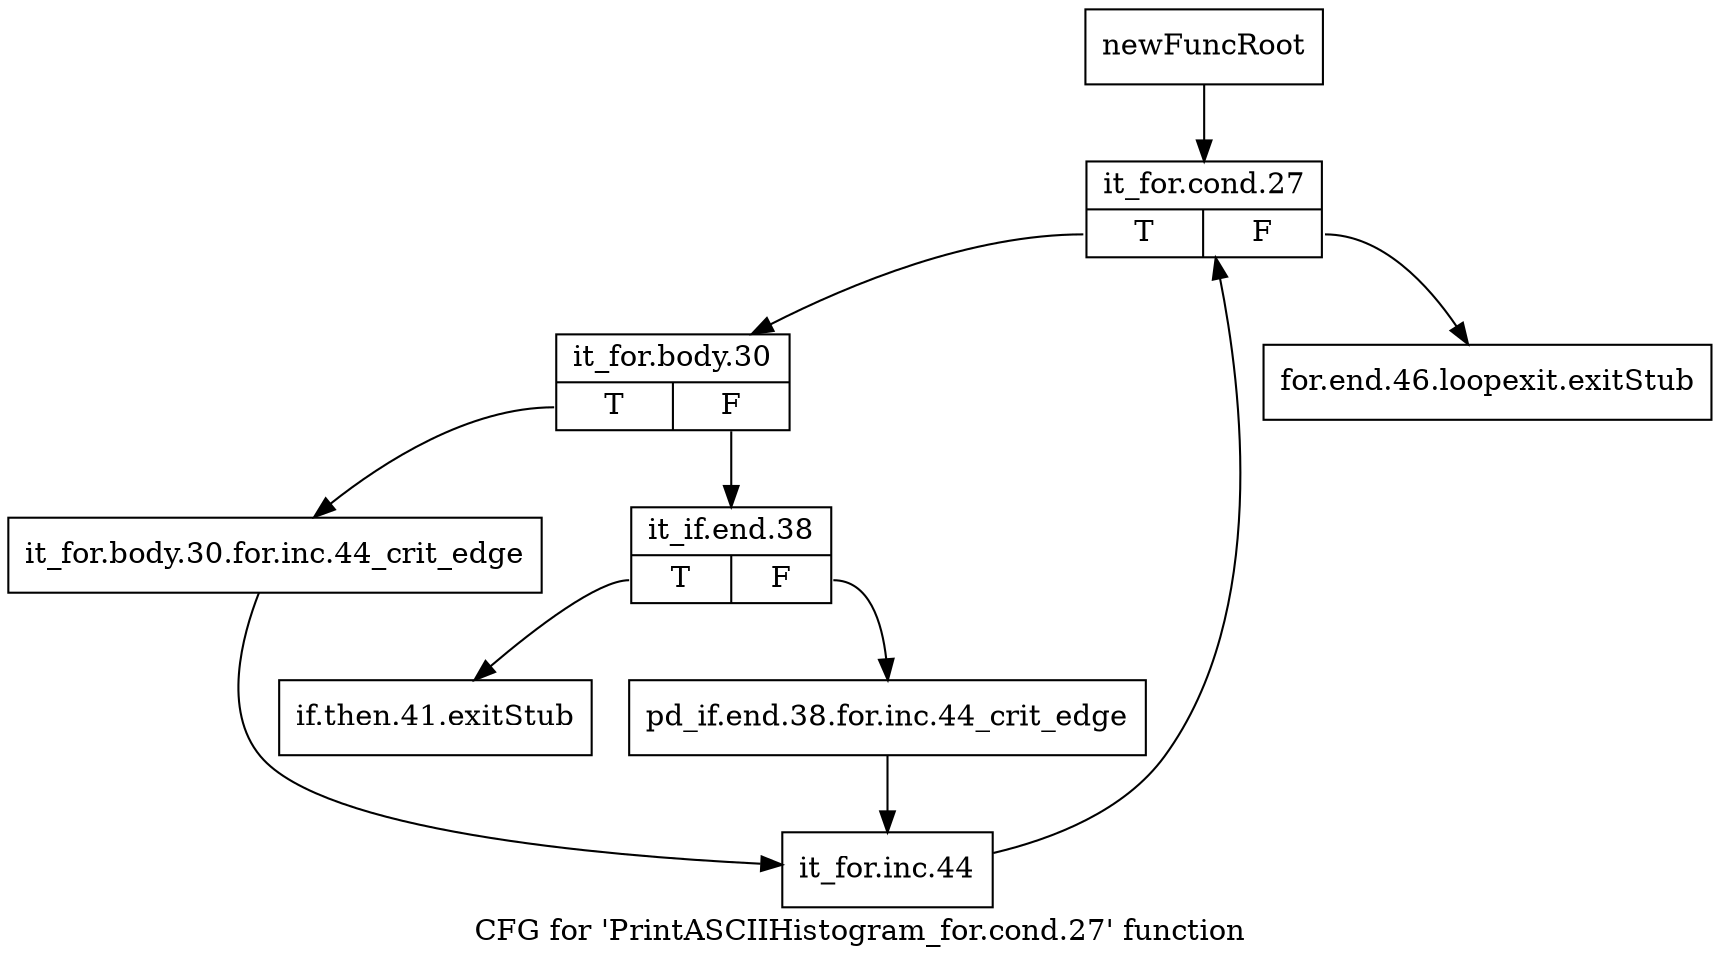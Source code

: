 digraph "CFG for 'PrintASCIIHistogram_for.cond.27' function" {
	label="CFG for 'PrintASCIIHistogram_for.cond.27' function";

	Node0x3079850 [shape=record,label="{newFuncRoot}"];
	Node0x3079850 -> Node0x3079940;
	Node0x30798a0 [shape=record,label="{for.end.46.loopexit.exitStub}"];
	Node0x30798f0 [shape=record,label="{if.then.41.exitStub}"];
	Node0x3079940 [shape=record,label="{it_for.cond.27|{<s0>T|<s1>F}}"];
	Node0x3079940:s0 -> Node0x3079990;
	Node0x3079940:s1 -> Node0x30798a0;
	Node0x3079990 [shape=record,label="{it_for.body.30|{<s0>T|<s1>F}}"];
	Node0x3079990:s0 -> Node0x3079a80;
	Node0x3079990:s1 -> Node0x30799e0;
	Node0x30799e0 [shape=record,label="{it_if.end.38|{<s0>T|<s1>F}}"];
	Node0x30799e0:s0 -> Node0x30798f0;
	Node0x30799e0:s1 -> Node0x3079a30;
	Node0x3079a30 [shape=record,label="{pd_if.end.38.for.inc.44_crit_edge}"];
	Node0x3079a30 -> Node0x3079ad0;
	Node0x3079a80 [shape=record,label="{it_for.body.30.for.inc.44_crit_edge}"];
	Node0x3079a80 -> Node0x3079ad0;
	Node0x3079ad0 [shape=record,label="{it_for.inc.44}"];
	Node0x3079ad0 -> Node0x3079940;
}
